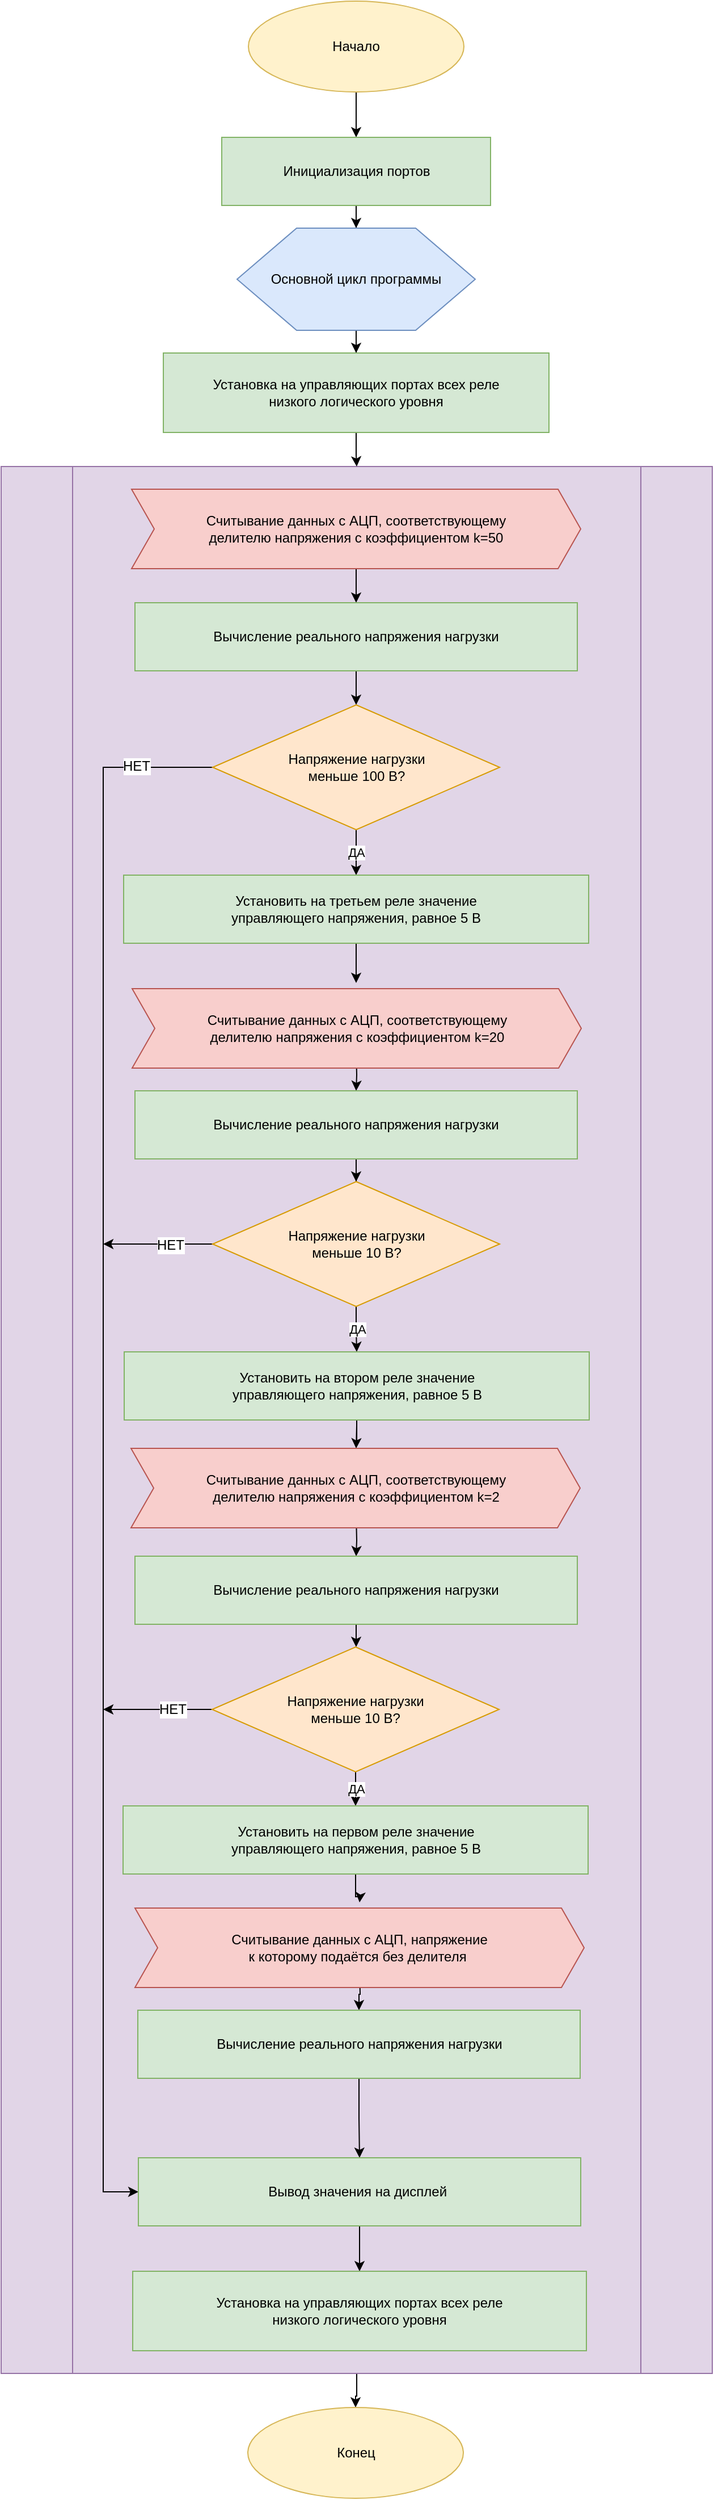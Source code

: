 <mxfile version="12.1.3" type="device" pages="1"><diagram id="Q1O9B4D9SIZOoBrSvTqB" name="Page-1"><mxGraphModel dx="1408" dy="771" grid="1" gridSize="10" guides="1" tooltips="1" connect="1" arrows="1" fold="1" page="1" pageScale="1" pageWidth="827" pageHeight="1169" math="0" shadow="0"><root><mxCell id="0"/><mxCell id="1" parent="0"/><mxCell id="qAMS7YnCapBzhvhHosFt-3" value="" style="edgeStyle=orthogonalEdgeStyle;rounded=0;orthogonalLoop=1;jettySize=auto;html=1;" parent="1" source="qAMS7YnCapBzhvhHosFt-1" target="qAMS7YnCapBzhvhHosFt-2" edge="1"><mxGeometry relative="1" as="geometry"/></mxCell><mxCell id="qAMS7YnCapBzhvhHosFt-1" value="Начало" style="ellipse;whiteSpace=wrap;html=1;fillColor=#fff2cc;strokeColor=#d6b656;" parent="1" vertex="1"><mxGeometry x="318" y="30" width="190" height="80" as="geometry"/></mxCell><mxCell id="qAMS7YnCapBzhvhHosFt-6" value="" style="edgeStyle=orthogonalEdgeStyle;rounded=0;orthogonalLoop=1;jettySize=auto;html=1;" parent="1" source="qAMS7YnCapBzhvhHosFt-2" target="qAMS7YnCapBzhvhHosFt-5" edge="1"><mxGeometry relative="1" as="geometry"/></mxCell><mxCell id="qAMS7YnCapBzhvhHosFt-2" value="Инициализация портов" style="rounded=0;whiteSpace=wrap;html=1;fillColor=#d5e8d4;strokeColor=#82b366;" parent="1" vertex="1"><mxGeometry x="294.5" y="150" width="237" height="60" as="geometry"/></mxCell><mxCell id="qAMS7YnCapBzhvhHosFt-12" value="" style="edgeStyle=orthogonalEdgeStyle;rounded=0;orthogonalLoop=1;jettySize=auto;html=1;" parent="1" source="qAMS7YnCapBzhvhHosFt-5" target="qAMS7YnCapBzhvhHosFt-11" edge="1"><mxGeometry relative="1" as="geometry"/></mxCell><mxCell id="qAMS7YnCapBzhvhHosFt-5" value="Основной цикл программы" style="shape=hexagon;perimeter=hexagonPerimeter2;whiteSpace=wrap;html=1;fillColor=#dae8fc;strokeColor=#6c8ebf;" parent="1" vertex="1"><mxGeometry x="308" y="230" width="210" height="90" as="geometry"/></mxCell><mxCell id="-M_9GmKN_HS6lR9S_w-7-51" value="" style="edgeStyle=orthogonalEdgeStyle;rounded=0;orthogonalLoop=1;jettySize=auto;html=1;" edge="1" parent="1" source="qAMS7YnCapBzhvhHosFt-7" target="-M_9GmKN_HS6lR9S_w-7-50"><mxGeometry relative="1" as="geometry"/></mxCell><mxCell id="qAMS7YnCapBzhvhHosFt-7" value="" style="shape=process;whiteSpace=wrap;html=1;backgroundOutline=1;fillColor=#e1d5e7;strokeColor=#9673a6;" parent="1" vertex="1"><mxGeometry x="100" y="440" width="627" height="1680" as="geometry"/></mxCell><mxCell id="qAMS7YnCapBzhvhHosFt-19" value="" style="edgeStyle=orthogonalEdgeStyle;rounded=0;orthogonalLoop=1;jettySize=auto;html=1;" parent="1" source="qAMS7YnCapBzhvhHosFt-9" edge="1"><mxGeometry relative="1" as="geometry"><mxPoint x="413" y="560" as="targetPoint"/></mxGeometry></mxCell><mxCell id="qAMS7YnCapBzhvhHosFt-9" value="Считывание данных с АЦП, соответствующему&lt;br&gt;делителю напряжения с коэффициентом k=50" style="shape=step;perimeter=stepPerimeter;whiteSpace=wrap;html=1;fixedSize=1;fillColor=#f8cecc;strokeColor=#b85450;" parent="1" vertex="1"><mxGeometry x="215" y="460" width="396" height="70" as="geometry"/></mxCell><mxCell id="qAMS7YnCapBzhvhHosFt-17" value="" style="edgeStyle=orthogonalEdgeStyle;rounded=0;orthogonalLoop=1;jettySize=auto;html=1;" parent="1" source="qAMS7YnCapBzhvhHosFt-11" target="qAMS7YnCapBzhvhHosFt-7" edge="1"><mxGeometry relative="1" as="geometry"/></mxCell><mxCell id="qAMS7YnCapBzhvhHosFt-11" value="Установка на управляющих портах всех реле&lt;br&gt;&amp;nbsp;низкого логического уровня&amp;nbsp;" style="rounded=0;whiteSpace=wrap;html=1;fillColor=#d5e8d4;strokeColor=#82b366;" parent="1" vertex="1"><mxGeometry x="243" y="340" width="340" height="70" as="geometry"/></mxCell><mxCell id="qAMS7YnCapBzhvhHosFt-22" value="" style="edgeStyle=orthogonalEdgeStyle;rounded=0;orthogonalLoop=1;jettySize=auto;html=1;" parent="1" source="qAMS7YnCapBzhvhHosFt-20" target="qAMS7YnCapBzhvhHosFt-21" edge="1"><mxGeometry relative="1" as="geometry"/></mxCell><mxCell id="qAMS7YnCapBzhvhHosFt-20" value="Вычисление реального напряжения нагрузки" style="rounded=0;whiteSpace=wrap;html=1;fillColor=#d5e8d4;strokeColor=#82b366;" parent="1" vertex="1"><mxGeometry x="218" y="560" width="390" height="60" as="geometry"/></mxCell><mxCell id="-M_9GmKN_HS6lR9S_w-7-1" value="ДА" style="edgeStyle=orthogonalEdgeStyle;rounded=0;orthogonalLoop=1;jettySize=auto;html=1;" edge="1" parent="1" source="qAMS7YnCapBzhvhHosFt-21" target="qAMS7YnCapBzhvhHosFt-24"><mxGeometry relative="1" as="geometry"/></mxCell><mxCell id="-M_9GmKN_HS6lR9S_w-7-35" style="edgeStyle=orthogonalEdgeStyle;rounded=0;orthogonalLoop=1;jettySize=auto;html=1;entryX=0;entryY=0.5;entryDx=0;entryDy=0;" edge="1" parent="1" source="qAMS7YnCapBzhvhHosFt-21" target="-M_9GmKN_HS6lR9S_w-7-28"><mxGeometry relative="1" as="geometry"><Array as="points"><mxPoint x="190" y="705"/><mxPoint x="190" y="1960"/></Array></mxGeometry></mxCell><mxCell id="-M_9GmKN_HS6lR9S_w-7-37" value="НЕТ" style="text;html=1;resizable=0;points=[];align=center;verticalAlign=middle;labelBackgroundColor=#ffffff;" vertex="1" connectable="0" parent="-M_9GmKN_HS6lR9S_w-7-35"><mxGeometry x="-0.901" y="-1" relative="1" as="geometry"><mxPoint x="1" as="offset"/></mxGeometry></mxCell><mxCell id="qAMS7YnCapBzhvhHosFt-21" value="Напряжение нагрузки &lt;br&gt;меньше 100 В?" style="rhombus;whiteSpace=wrap;html=1;fillColor=#ffe6cc;strokeColor=#d79b00;" parent="1" vertex="1"><mxGeometry x="286.5" y="650" width="253" height="110" as="geometry"/></mxCell><mxCell id="-M_9GmKN_HS6lR9S_w-7-3" value="" style="edgeStyle=orthogonalEdgeStyle;rounded=0;orthogonalLoop=1;jettySize=auto;html=1;" edge="1" parent="1" source="qAMS7YnCapBzhvhHosFt-24"><mxGeometry relative="1" as="geometry"><mxPoint x="413" y="895" as="targetPoint"/></mxGeometry></mxCell><mxCell id="qAMS7YnCapBzhvhHosFt-24" value="Установить на третьем реле значение &lt;br&gt;управляющего напряжения, равное 5 В" style="rounded=0;whiteSpace=wrap;html=1;fillColor=#d5e8d4;strokeColor=#82b366;" parent="1" vertex="1"><mxGeometry x="208" y="800" width="410" height="60" as="geometry"/></mxCell><mxCell id="-M_9GmKN_HS6lR9S_w-7-6" value="" style="edgeStyle=orthogonalEdgeStyle;rounded=0;orthogonalLoop=1;jettySize=auto;html=1;" edge="1" parent="1" target="-M_9GmKN_HS6lR9S_w-7-5"><mxGeometry relative="1" as="geometry"><mxPoint x="413" y="955" as="sourcePoint"/></mxGeometry></mxCell><mxCell id="-M_9GmKN_HS6lR9S_w-7-8" value="" style="edgeStyle=orthogonalEdgeStyle;rounded=0;orthogonalLoop=1;jettySize=auto;html=1;" edge="1" parent="1" source="-M_9GmKN_HS6lR9S_w-7-5" target="-M_9GmKN_HS6lR9S_w-7-7"><mxGeometry relative="1" as="geometry"/></mxCell><mxCell id="-M_9GmKN_HS6lR9S_w-7-5" value="Вычисление реального напряжения нагрузки" style="rounded=0;whiteSpace=wrap;html=1;fillColor=#d5e8d4;strokeColor=#82b366;" vertex="1" parent="1"><mxGeometry x="218" y="990" width="390" height="60" as="geometry"/></mxCell><mxCell id="-M_9GmKN_HS6lR9S_w-7-16" value="ДА" style="edgeStyle=orthogonalEdgeStyle;rounded=0;orthogonalLoop=1;jettySize=auto;html=1;" edge="1" parent="1" source="-M_9GmKN_HS6lR9S_w-7-7" target="-M_9GmKN_HS6lR9S_w-7-13"><mxGeometry relative="1" as="geometry"/></mxCell><mxCell id="-M_9GmKN_HS6lR9S_w-7-45" style="edgeStyle=orthogonalEdgeStyle;rounded=0;orthogonalLoop=1;jettySize=auto;html=1;" edge="1" parent="1" source="-M_9GmKN_HS6lR9S_w-7-7"><mxGeometry relative="1" as="geometry"><mxPoint x="190" y="1125" as="targetPoint"/></mxGeometry></mxCell><mxCell id="-M_9GmKN_HS6lR9S_w-7-46" value="НЕТ" style="text;html=1;resizable=0;points=[];align=center;verticalAlign=middle;labelBackgroundColor=#ffffff;" vertex="1" connectable="0" parent="-M_9GmKN_HS6lR9S_w-7-45"><mxGeometry x="-0.223" y="1" relative="1" as="geometry"><mxPoint as="offset"/></mxGeometry></mxCell><mxCell id="-M_9GmKN_HS6lR9S_w-7-7" value="Напряжение нагрузки &lt;br&gt;меньше 10 В?" style="rhombus;whiteSpace=wrap;html=1;fillColor=#ffe6cc;strokeColor=#d79b00;" vertex="1" parent="1"><mxGeometry x="286.5" y="1070" width="253" height="110" as="geometry"/></mxCell><mxCell id="-M_9GmKN_HS6lR9S_w-7-17" value="" style="edgeStyle=orthogonalEdgeStyle;rounded=0;orthogonalLoop=1;jettySize=auto;html=1;" edge="1" parent="1" source="-M_9GmKN_HS6lR9S_w-7-13"><mxGeometry relative="1" as="geometry"><mxPoint x="413" y="1305" as="targetPoint"/></mxGeometry></mxCell><mxCell id="-M_9GmKN_HS6lR9S_w-7-13" value="Установить на втором реле значение &lt;br&gt;управляющего напряжения, равное 5 В" style="rounded=0;whiteSpace=wrap;html=1;fillColor=#d5e8d4;strokeColor=#82b366;" vertex="1" parent="1"><mxGeometry x="208.5" y="1220" width="410" height="60" as="geometry"/></mxCell><mxCell id="-M_9GmKN_HS6lR9S_w-7-18" value="" style="edgeStyle=orthogonalEdgeStyle;rounded=0;orthogonalLoop=1;jettySize=auto;html=1;" edge="1" parent="1" target="-M_9GmKN_HS6lR9S_w-7-15"><mxGeometry relative="1" as="geometry"><mxPoint x="413" y="1365" as="sourcePoint"/></mxGeometry></mxCell><mxCell id="-M_9GmKN_HS6lR9S_w-7-47" value="" style="edgeStyle=orthogonalEdgeStyle;rounded=0;orthogonalLoop=1;jettySize=auto;html=1;" edge="1" parent="1" source="-M_9GmKN_HS6lR9S_w-7-15" target="-M_9GmKN_HS6lR9S_w-7-21"><mxGeometry relative="1" as="geometry"/></mxCell><mxCell id="-M_9GmKN_HS6lR9S_w-7-15" value="Вычисление реального напряжения нагрузки" style="rounded=0;whiteSpace=wrap;html=1;fillColor=#d5e8d4;strokeColor=#82b366;" vertex="1" parent="1"><mxGeometry x="218" y="1400" width="390" height="60" as="geometry"/></mxCell><mxCell id="-M_9GmKN_HS6lR9S_w-7-25" value="ДА" style="edgeStyle=orthogonalEdgeStyle;rounded=0;orthogonalLoop=1;jettySize=auto;html=1;" edge="1" parent="1" source="-M_9GmKN_HS6lR9S_w-7-21" target="-M_9GmKN_HS6lR9S_w-7-22"><mxGeometry relative="1" as="geometry"/></mxCell><mxCell id="-M_9GmKN_HS6lR9S_w-7-41" style="edgeStyle=orthogonalEdgeStyle;rounded=0;orthogonalLoop=1;jettySize=auto;html=1;" edge="1" parent="1" source="-M_9GmKN_HS6lR9S_w-7-21"><mxGeometry relative="1" as="geometry"><mxPoint x="190" y="1535" as="targetPoint"/></mxGeometry></mxCell><mxCell id="-M_9GmKN_HS6lR9S_w-7-42" value="НЕТ" style="text;html=1;resizable=0;points=[];align=center;verticalAlign=middle;labelBackgroundColor=#ffffff;" vertex="1" connectable="0" parent="-M_9GmKN_HS6lR9S_w-7-41"><mxGeometry x="-0.273" relative="1" as="geometry"><mxPoint as="offset"/></mxGeometry></mxCell><mxCell id="-M_9GmKN_HS6lR9S_w-7-21" value="Напряжение нагрузки &lt;br&gt;меньше 10 В?" style="rhombus;whiteSpace=wrap;html=1;fillColor=#ffe6cc;strokeColor=#d79b00;" vertex="1" parent="1"><mxGeometry x="286" y="1480" width="253" height="110" as="geometry"/></mxCell><mxCell id="-M_9GmKN_HS6lR9S_w-7-26" value="" style="edgeStyle=orthogonalEdgeStyle;rounded=0;orthogonalLoop=1;jettySize=auto;html=1;" edge="1" parent="1" source="-M_9GmKN_HS6lR9S_w-7-22"><mxGeometry relative="1" as="geometry"><mxPoint x="416" y="1705" as="targetPoint"/></mxGeometry></mxCell><mxCell id="-M_9GmKN_HS6lR9S_w-7-22" value="Установить на первом реле значение &lt;br&gt;управляющего напряжения, равное 5 В" style="rounded=0;whiteSpace=wrap;html=1;fillColor=#d5e8d4;strokeColor=#82b366;" vertex="1" parent="1"><mxGeometry x="207.5" y="1620" width="410" height="60" as="geometry"/></mxCell><mxCell id="-M_9GmKN_HS6lR9S_w-7-27" value="" style="edgeStyle=orthogonalEdgeStyle;rounded=0;orthogonalLoop=1;jettySize=auto;html=1;" edge="1" parent="1" target="-M_9GmKN_HS6lR9S_w-7-24"><mxGeometry relative="1" as="geometry"><mxPoint x="416" y="1765" as="sourcePoint"/></mxGeometry></mxCell><mxCell id="-M_9GmKN_HS6lR9S_w-7-29" value="" style="edgeStyle=orthogonalEdgeStyle;rounded=0;orthogonalLoop=1;jettySize=auto;html=1;" edge="1" parent="1" source="-M_9GmKN_HS6lR9S_w-7-24" target="-M_9GmKN_HS6lR9S_w-7-28"><mxGeometry relative="1" as="geometry"/></mxCell><mxCell id="-M_9GmKN_HS6lR9S_w-7-24" value="Вычисление реального напряжения нагрузки" style="rounded=0;whiteSpace=wrap;html=1;fillColor=#d5e8d4;strokeColor=#82b366;" vertex="1" parent="1"><mxGeometry x="220.5" y="1800" width="390" height="60" as="geometry"/></mxCell><mxCell id="-M_9GmKN_HS6lR9S_w-7-49" value="" style="edgeStyle=orthogonalEdgeStyle;rounded=0;orthogonalLoop=1;jettySize=auto;html=1;" edge="1" parent="1" source="-M_9GmKN_HS6lR9S_w-7-28" target="-M_9GmKN_HS6lR9S_w-7-48"><mxGeometry relative="1" as="geometry"/></mxCell><mxCell id="-M_9GmKN_HS6lR9S_w-7-28" value="Вывод значения на дисплей&amp;nbsp;" style="rounded=0;whiteSpace=wrap;html=1;fillColor=#d5e8d4;strokeColor=#82b366;" vertex="1" parent="1"><mxGeometry x="221" y="1930" width="390" height="60" as="geometry"/></mxCell><mxCell id="-M_9GmKN_HS6lR9S_w-7-38" value="Считывание данных с АЦП, соответствующему&lt;br&gt;делителю напряжения с коэффициентом k=20" style="shape=step;perimeter=stepPerimeter;whiteSpace=wrap;html=1;fixedSize=1;fillColor=#f8cecc;strokeColor=#b85450;" vertex="1" parent="1"><mxGeometry x="215.5" y="900" width="396" height="70" as="geometry"/></mxCell><mxCell id="-M_9GmKN_HS6lR9S_w-7-39" value="Считывание данных с АЦП, соответствующему&lt;br&gt;делителю напряжения с коэффициентом k=2" style="shape=step;perimeter=stepPerimeter;whiteSpace=wrap;html=1;fixedSize=1;fillColor=#f8cecc;strokeColor=#b85450;" vertex="1" parent="1"><mxGeometry x="214.5" y="1305" width="396" height="70" as="geometry"/></mxCell><mxCell id="-M_9GmKN_HS6lR9S_w-7-40" value="Считывание данных с АЦП, напряжение &lt;br&gt;к которому подаётся без делителя&amp;nbsp;" style="shape=step;perimeter=stepPerimeter;whiteSpace=wrap;html=1;fixedSize=1;fillColor=#f8cecc;strokeColor=#b85450;" vertex="1" parent="1"><mxGeometry x="218" y="1710" width="396" height="70" as="geometry"/></mxCell><mxCell id="-M_9GmKN_HS6lR9S_w-7-48" value="Установка на управляющих портах всех реле&lt;br&gt;&amp;nbsp;низкого логического уровня&amp;nbsp;" style="rounded=0;whiteSpace=wrap;html=1;fillColor=#d5e8d4;strokeColor=#82b366;" vertex="1" parent="1"><mxGeometry x="216" y="2030" width="400" height="70" as="geometry"/></mxCell><mxCell id="-M_9GmKN_HS6lR9S_w-7-50" value="Конец" style="ellipse;whiteSpace=wrap;html=1;fillColor=#fff2cc;strokeColor=#d6b656;" vertex="1" parent="1"><mxGeometry x="317.5" y="2150" width="190" height="80" as="geometry"/></mxCell></root></mxGraphModel></diagram></mxfile>